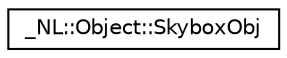 digraph "Graphical Class Hierarchy"
{
  edge [fontname="Helvetica",fontsize="10",labelfontname="Helvetica",labelfontsize="10"];
  node [fontname="Helvetica",fontsize="10",shape=record];
  rankdir="LR";
  Node0 [label="_NL::Object::SkyboxObj",height=0.2,width=0.4,color="black", fillcolor="white", style="filled",URL="$class___n_l_1_1_object_1_1_skybox_obj.html"];
}
